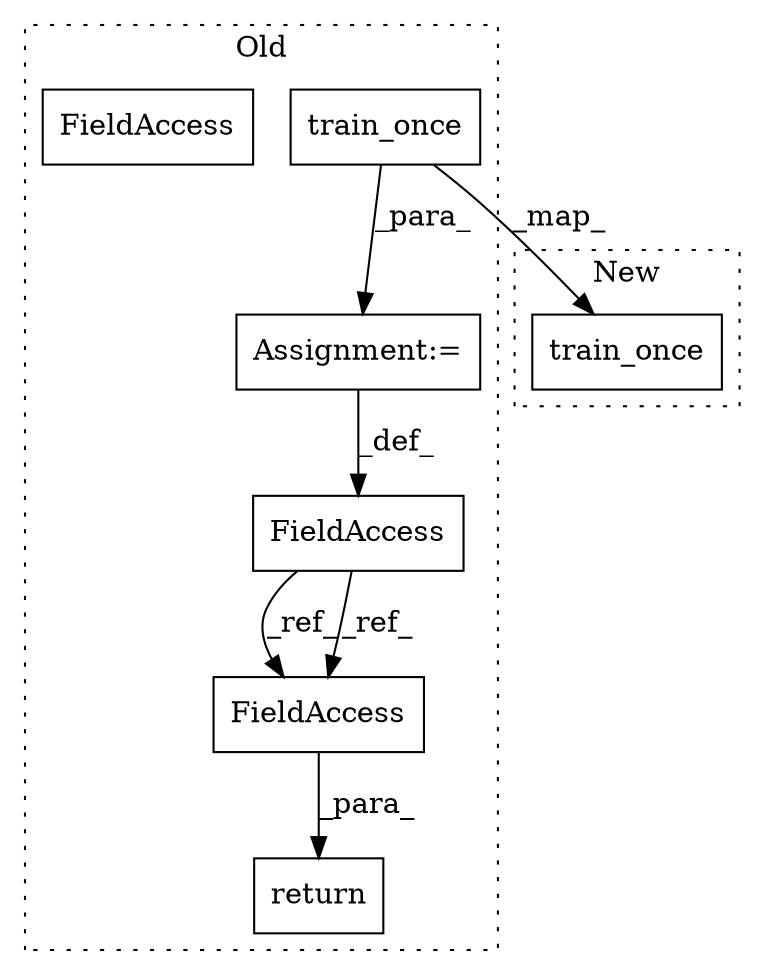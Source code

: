 digraph G {
subgraph cluster0 {
1 [label="train_once" a="32" s="2572,2615" l="11,1" shape="box"];
3 [label="FieldAccess" a="22" s="2555" l="11" shape="box"];
4 [label="FieldAccess" a="22" s="2930" l="11" shape="box"];
5 [label="Assignment:=" a="7" s="2566" l="1" shape="box"];
6 [label="return" a="41" s="2923" l="7" shape="box"];
7 [label="FieldAccess" a="22" s="2930" l="11" shape="box"];
label = "Old";
style="dotted";
}
subgraph cluster1 {
2 [label="train_once" a="32" s="2552,2595" l="11,1" shape="box"];
label = "New";
style="dotted";
}
1 -> 2 [label="_map_"];
1 -> 5 [label="_para_"];
3 -> 7 [label="_ref_"];
3 -> 7 [label="_ref_"];
5 -> 3 [label="_def_"];
7 -> 6 [label="_para_"];
}